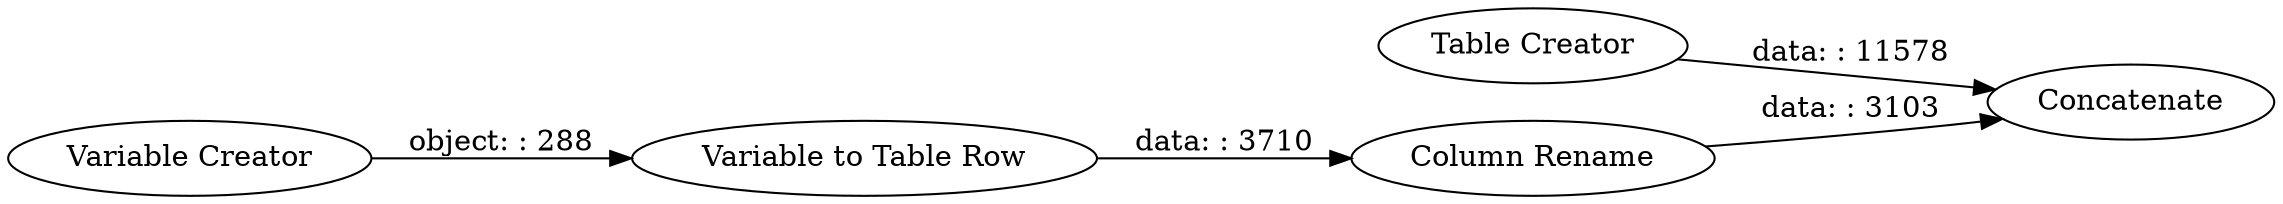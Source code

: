 digraph {
	"-4864427859786423097_5" [label="Table Creator"]
	"-4864427859786423097_1" [label="Variable Creator"]
	"-4864427859786423097_3" [label="Column Rename"]
	"-4864427859786423097_4" [label=Concatenate]
	"-4864427859786423097_2" [label="Variable to Table Row"]
	"-4864427859786423097_1" -> "-4864427859786423097_2" [label="object: : 288"]
	"-4864427859786423097_2" -> "-4864427859786423097_3" [label="data: : 3710"]
	"-4864427859786423097_5" -> "-4864427859786423097_4" [label="data: : 11578"]
	"-4864427859786423097_3" -> "-4864427859786423097_4" [label="data: : 3103"]
	rankdir=LR
}
